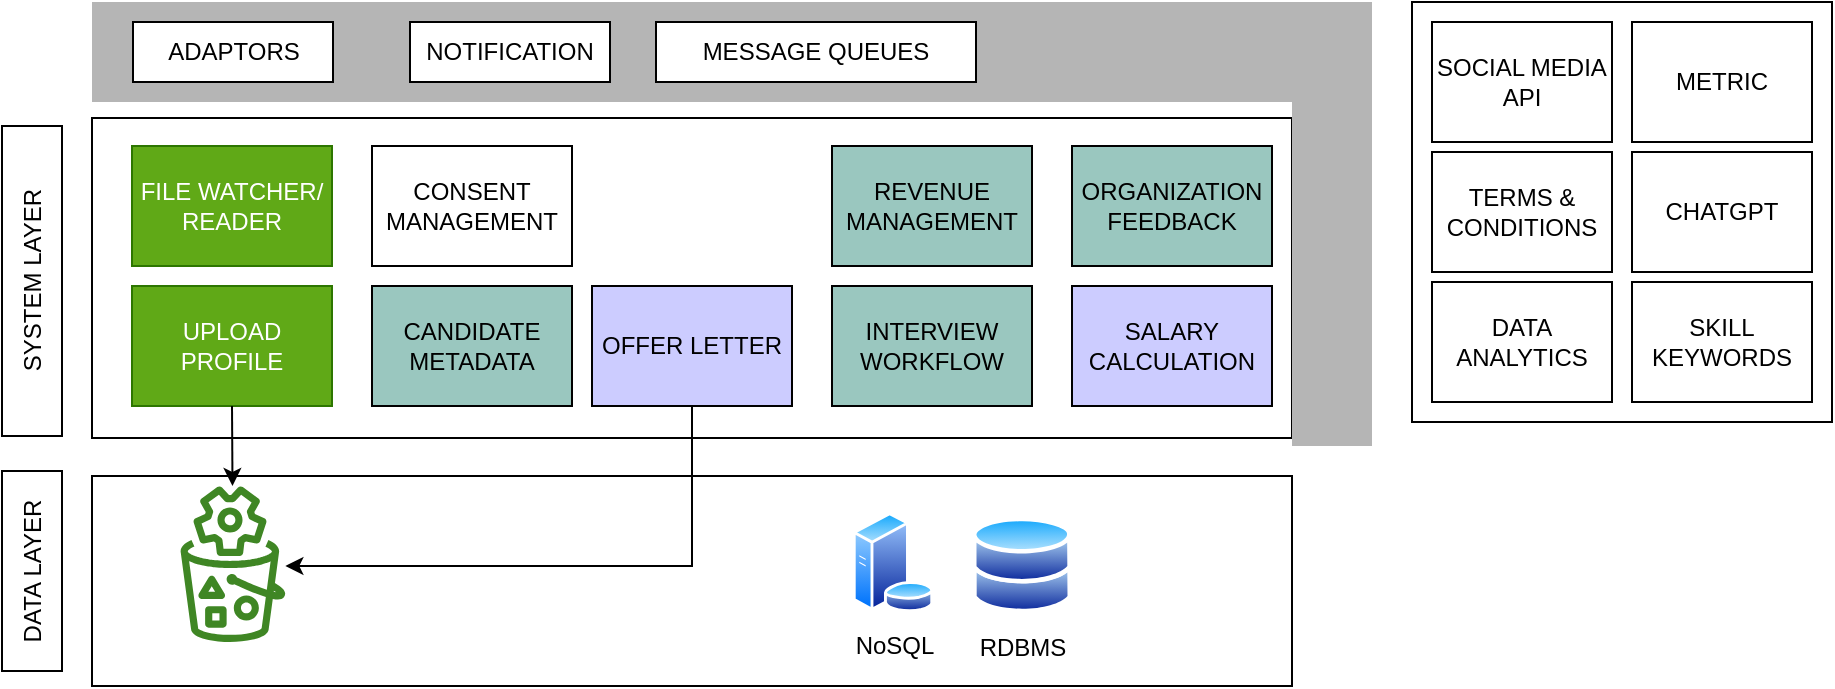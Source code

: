 <mxfile version="21.3.8" type="github">
  <diagram name="Page-1" id="Dh7hcGiAznb-rkb4ZNL5">
    <mxGraphModel dx="1050" dy="541" grid="1" gridSize="10" guides="1" tooltips="1" connect="1" arrows="1" fold="1" page="1" pageScale="1" pageWidth="827" pageHeight="1169" math="0" shadow="0">
      <root>
        <mxCell id="0" />
        <mxCell id="1" parent="0" />
        <mxCell id="gkphJBtDpKk1ZwpOAE3T-15" value="" style="rounded=0;whiteSpace=wrap;html=1;fillColor=none;" vertex="1" parent="1">
          <mxGeometry x="780" y="308" width="210" height="210" as="geometry" />
        </mxCell>
        <mxCell id="gkphJBtDpKk1ZwpOAE3T-12" value="" style="rounded=0;whiteSpace=wrap;html=1;fillColor=none;" vertex="1" parent="1">
          <mxGeometry x="120" y="545" width="600" height="105" as="geometry" />
        </mxCell>
        <mxCell id="gkphJBtDpKk1ZwpOAE3T-2" value="" style="rounded=0;whiteSpace=wrap;html=1;fillColor=none;" vertex="1" parent="1">
          <mxGeometry x="120" y="366" width="600" height="160" as="geometry" />
        </mxCell>
        <mxCell id="gkphJBtDpKk1ZwpOAE3T-3" value="SYSTEM LAYER" style="rounded=0;whiteSpace=wrap;html=1;rotation=-90;" vertex="1" parent="1">
          <mxGeometry x="12.5" y="432.5" width="155" height="30" as="geometry" />
        </mxCell>
        <mxCell id="gkphJBtDpKk1ZwpOAE3T-4" value="UPLOAD PROFILE" style="rounded=0;whiteSpace=wrap;html=1;fillColor=#60a917;fontColor=#ffffff;strokeColor=#2D7600;" vertex="1" parent="1">
          <mxGeometry x="140" y="450" width="100" height="60" as="geometry" />
        </mxCell>
        <mxCell id="gkphJBtDpKk1ZwpOAE3T-5" value="" style="sketch=0;outlineConnect=0;fontColor=#232F3E;gradientColor=none;fillColor=#3F8624;strokeColor=none;dashed=0;verticalLabelPosition=bottom;verticalAlign=top;align=center;html=1;fontSize=12;fontStyle=0;aspect=fixed;pointerEvents=1;shape=mxgraph.aws4.s3_object_lambda;" vertex="1" parent="1">
          <mxGeometry x="164" y="550" width="53" height="78" as="geometry" />
        </mxCell>
        <mxCell id="gkphJBtDpKk1ZwpOAE3T-6" value="" style="endArrow=classic;html=1;rounded=0;exitX=0.5;exitY=1;exitDx=0;exitDy=0;" edge="1" parent="1" source="gkphJBtDpKk1ZwpOAE3T-4" target="gkphJBtDpKk1ZwpOAE3T-5">
          <mxGeometry width="50" height="50" relative="1" as="geometry">
            <mxPoint x="290" y="590" as="sourcePoint" />
            <mxPoint x="340" y="540" as="targetPoint" />
          </mxGeometry>
        </mxCell>
        <mxCell id="gkphJBtDpKk1ZwpOAE3T-7" value="&lt;span style=&quot;background-color: rgb(154, 199, 191);&quot;&gt;INTERVIEW WORKFLOW&lt;/span&gt;" style="rounded=0;whiteSpace=wrap;html=1;fillColor=#9AC7BF;" vertex="1" parent="1">
          <mxGeometry x="490" y="450" width="100" height="60" as="geometry" />
        </mxCell>
        <mxCell id="gkphJBtDpKk1ZwpOAE3T-21" style="edgeStyle=orthogonalEdgeStyle;rounded=0;orthogonalLoop=1;jettySize=auto;html=1;exitX=0.5;exitY=1;exitDx=0;exitDy=0;" edge="1" parent="1" source="gkphJBtDpKk1ZwpOAE3T-8" target="gkphJBtDpKk1ZwpOAE3T-5">
          <mxGeometry relative="1" as="geometry">
            <Array as="points">
              <mxPoint x="420" y="590" />
            </Array>
          </mxGeometry>
        </mxCell>
        <mxCell id="gkphJBtDpKk1ZwpOAE3T-8" value="OFFER LETTER" style="rounded=0;whiteSpace=wrap;html=1;fillColor=#CCCCFF;" vertex="1" parent="1">
          <mxGeometry x="370" y="450" width="100" height="60" as="geometry" />
        </mxCell>
        <mxCell id="gkphJBtDpKk1ZwpOAE3T-9" value="SALARY CALCULATION" style="rounded=0;whiteSpace=wrap;html=1;fillColor=#CCCCFF;" vertex="1" parent="1">
          <mxGeometry x="610" y="450" width="100" height="60" as="geometry" />
        </mxCell>
        <mxCell id="gkphJBtDpKk1ZwpOAE3T-10" value="NoSQL" style="image;aspect=fixed;perimeter=ellipsePerimeter;html=1;align=center;shadow=0;dashed=0;spacingTop=3;image=img/lib/active_directory/database_server.svg;" vertex="1" parent="1">
          <mxGeometry x="500" y="563" width="41" height="50" as="geometry" />
        </mxCell>
        <mxCell id="gkphJBtDpKk1ZwpOAE3T-11" value="RDBMS" style="image;aspect=fixed;perimeter=ellipsePerimeter;html=1;align=center;shadow=0;dashed=0;spacingTop=3;image=img/lib/active_directory/databases.svg;" vertex="1" parent="1">
          <mxGeometry x="560" y="565" width="50" height="49" as="geometry" />
        </mxCell>
        <mxCell id="gkphJBtDpKk1ZwpOAE3T-13" value="DATA LAYER" style="rounded=0;whiteSpace=wrap;html=1;rotation=-90;" vertex="1" parent="1">
          <mxGeometry x="40" y="577.5" width="100" height="30" as="geometry" />
        </mxCell>
        <mxCell id="gkphJBtDpKk1ZwpOAE3T-14" value="DATA ANALYTICS" style="rounded=0;whiteSpace=wrap;html=1;" vertex="1" parent="1">
          <mxGeometry x="790" y="448" width="90" height="60" as="geometry" />
        </mxCell>
        <mxCell id="gkphJBtDpKk1ZwpOAE3T-16" value="SKILL KEYWORDS" style="rounded=0;whiteSpace=wrap;html=1;" vertex="1" parent="1">
          <mxGeometry x="890" y="448" width="90" height="60" as="geometry" />
        </mxCell>
        <mxCell id="gkphJBtDpKk1ZwpOAE3T-17" value="TERMS &amp;amp; CONDITIONS" style="rounded=0;whiteSpace=wrap;html=1;" vertex="1" parent="1">
          <mxGeometry x="790" y="383" width="90" height="60" as="geometry" />
        </mxCell>
        <mxCell id="gkphJBtDpKk1ZwpOAE3T-18" value="CANDIDATE METADATA" style="rounded=0;whiteSpace=wrap;html=1;fillColor=#9AC7BF;" vertex="1" parent="1">
          <mxGeometry x="260" y="450" width="100" height="60" as="geometry" />
        </mxCell>
        <mxCell id="gkphJBtDpKk1ZwpOAE3T-19" value="SOCIAL MEDIA API" style="rounded=0;whiteSpace=wrap;html=1;" vertex="1" parent="1">
          <mxGeometry x="790" y="318" width="90" height="60" as="geometry" />
        </mxCell>
        <mxCell id="gkphJBtDpKk1ZwpOAE3T-20" value="CONSENT MANAGEMENT" style="rounded=0;whiteSpace=wrap;html=1;" vertex="1" parent="1">
          <mxGeometry x="260" y="380" width="100" height="60" as="geometry" />
        </mxCell>
        <mxCell id="gkphJBtDpKk1ZwpOAE3T-22" value="CHATGPT" style="rounded=0;whiteSpace=wrap;html=1;" vertex="1" parent="1">
          <mxGeometry x="890" y="383" width="90" height="60" as="geometry" />
        </mxCell>
        <mxCell id="gkphJBtDpKk1ZwpOAE3T-23" value="ORGANIZATION FEEDBACK" style="rounded=0;whiteSpace=wrap;html=1;fillColor=#9AC7BF;" vertex="1" parent="1">
          <mxGeometry x="610" y="380" width="100" height="60" as="geometry" />
        </mxCell>
        <mxCell id="gkphJBtDpKk1ZwpOAE3T-25" value="REVENUE MANAGEMENT" style="rounded=0;whiteSpace=wrap;html=1;fillColor=#9AC7BF;" vertex="1" parent="1">
          <mxGeometry x="490" y="380" width="100" height="60" as="geometry" />
        </mxCell>
        <mxCell id="gkphJBtDpKk1ZwpOAE3T-26" value="" style="rounded=0;whiteSpace=wrap;html=1;fillColor=#B5B5B5;strokeColor=none;" vertex="1" parent="1">
          <mxGeometry x="120" y="308" width="600" height="50" as="geometry" />
        </mxCell>
        <mxCell id="gkphJBtDpKk1ZwpOAE3T-27" value="FILE WATCHER/ READER" style="rounded=0;whiteSpace=wrap;html=1;fillColor=#60a917;fontColor=#ffffff;strokeColor=#2D7600;" vertex="1" parent="1">
          <mxGeometry x="140" y="380" width="100" height="60" as="geometry" />
        </mxCell>
        <mxCell id="gkphJBtDpKk1ZwpOAE3T-28" value="METRIC" style="rounded=0;whiteSpace=wrap;html=1;" vertex="1" parent="1">
          <mxGeometry x="890" y="318" width="90" height="60" as="geometry" />
        </mxCell>
        <mxCell id="gkphJBtDpKk1ZwpOAE3T-30" value="&lt;font color=&quot;#000000&quot;&gt;ADAPTORS&lt;/font&gt;" style="rounded=0;whiteSpace=wrap;html=1;fillColor=#FFFFFF;fontColor=#ffffff;strokeColor=#000000;" vertex="1" parent="1">
          <mxGeometry x="140.5" y="318" width="100" height="30" as="geometry" />
        </mxCell>
        <mxCell id="gkphJBtDpKk1ZwpOAE3T-31" value="&lt;font color=&quot;#000000&quot;&gt;NOTIFICATION&lt;/font&gt;" style="rounded=0;whiteSpace=wrap;html=1;fillColor=#FFFFFF;fontColor=#ffffff;strokeColor=#000000;" vertex="1" parent="1">
          <mxGeometry x="279" y="318" width="100" height="30" as="geometry" />
        </mxCell>
        <mxCell id="gkphJBtDpKk1ZwpOAE3T-32" value="&lt;font color=&quot;#000000&quot;&gt;MESSAGE QUEUES&lt;/font&gt;" style="rounded=0;whiteSpace=wrap;html=1;fillColor=#FFFFFF;fontColor=#ffffff;strokeColor=#000000;" vertex="1" parent="1">
          <mxGeometry x="402" y="318" width="160" height="30" as="geometry" />
        </mxCell>
        <mxCell id="gkphJBtDpKk1ZwpOAE3T-33" value="" style="rounded=0;whiteSpace=wrap;html=1;fillColor=#B5B5B5;strokeColor=none;" vertex="1" parent="1">
          <mxGeometry x="720" y="308" width="40" height="222" as="geometry" />
        </mxCell>
      </root>
    </mxGraphModel>
  </diagram>
</mxfile>
